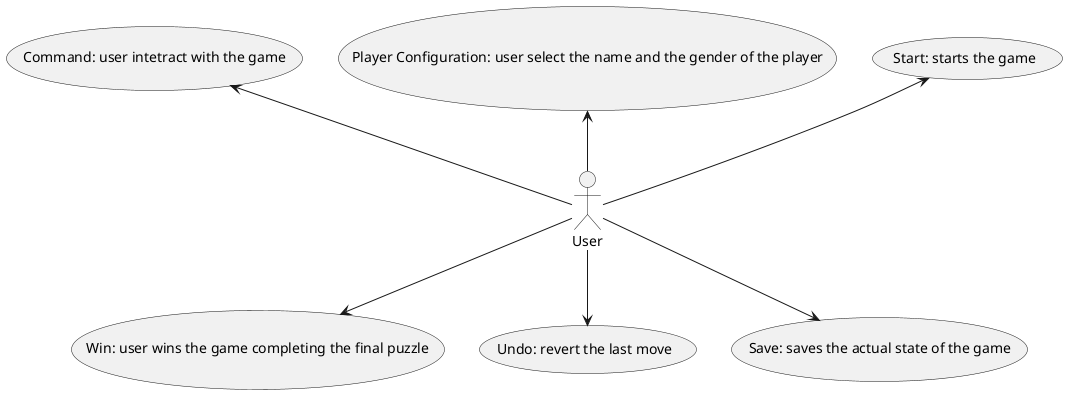 @startuml Use Case Diagram

(Start: starts the game) as (start)
(Player Configuration: user select the name and the gender of the player) as (config)
(Command: user intetract with the game) as (command)
(Win: user wins the game completing the final puzzle) as (win)
(Undo: revert the last move) as (undo)
(Save: saves the actual state of the game) as (save)

User -up-> (start)
User -up-> (config)
User -up-> (command)
User -down-> (win)
User -down-> (undo)
User -down-> (save)

@enduml